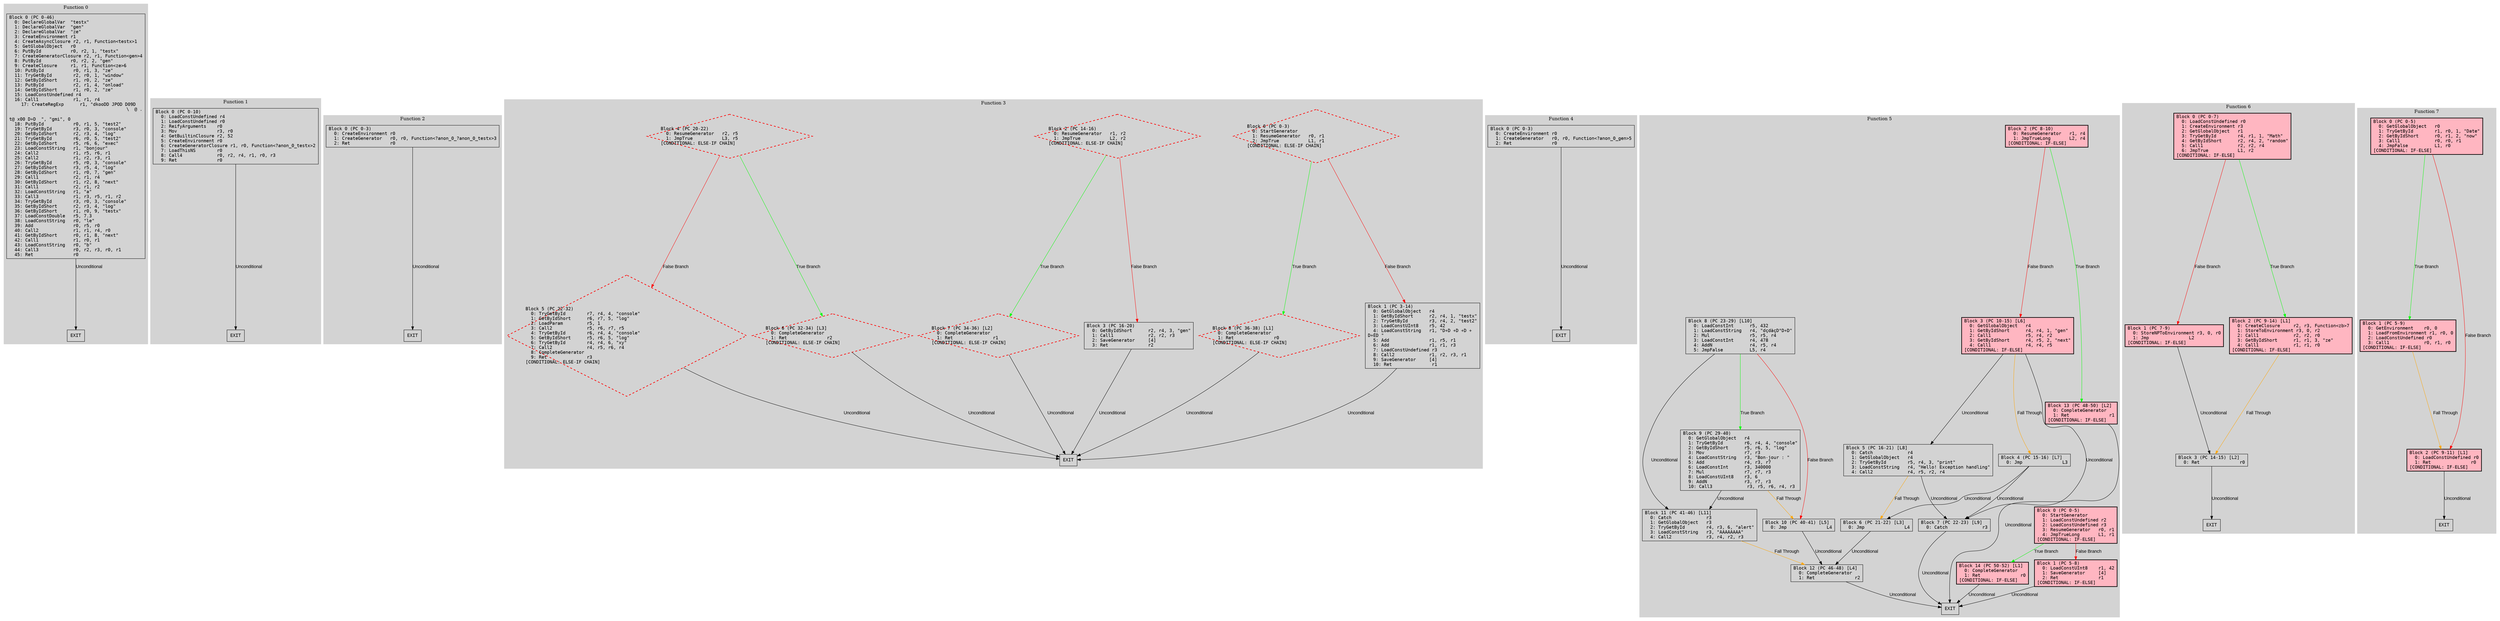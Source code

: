 digraph {
  rankdir=TB;
  node [shape=box, fontname="monospace"];
  edge [fontname="Arial"];

  subgraph cluster_function_0 {
    label = "Function 0";
    style = filled;
    color = lightgrey;

    edge [fontname="Arial"];

    f0_n0 [label="Block 0 (PC 0-46)\l  0: DeclareGlobalVar  \"testx\"\l  1: DeclareGlobalVar  \"gen\"\l  2: DeclareGlobalVar  \"ze\"\l  3: CreateEnvironment r1\l  4: CreateAsyncClosure r2, r1, Function<testx>1\l  5: GetGlobalObject   r0\l  6: PutById           r0, r2, 1, \"testx\"\l  7: CreateGeneratorClosure r2, r1, Function<gen>4\l  8: PutById           r0, r2, 2, \"gen\"\l  9: CreateClosure     r1, r1, Function<ze>6\l  10: PutById           r0, r1, 3, \"ze\"\l  11: TryGetById        r2, r0, 1, \"window\"\l  12: GetByIdShort      r1, r0, 2, \"ze\"\l  13: PutById           r2, r1, 4, \"onload\"\l  14: GetByIdShort      r1, r0, 2, \"ze\"\l  15: LoadConstUndefined r4\l  16: Call1             r1, r1, r4\l  17: CreateRegExp      r1, \"dkooDD JPOD D09D\n\\  @ .\r\n\t@ \x00 D+D  \", \"gmi\", 0\l  18: PutById           r0, r1, 5, \"test2\"\l  19: TryGetById        r3, r0, 3, \"console\"\l  20: GetByIdShort      r2, r3, 4, \"log\"\l  21: TryGetById        r6, r0, 5, \"test2\"\l  22: GetByIdShort      r5, r6, 6, \"exec\"\l  23: LoadConstString   r1, \"bonjour\"\l  24: Call2             r1, r5, r6, r1\l  25: Call2             r1, r2, r3, r1\l  26: TryGetById        r5, r0, 3, \"console\"\l  27: GetByIdShort      r3, r5, 4, \"log\"\l  28: GetByIdShort      r1, r0, 7, \"gen\"\l  29: Call1             r2, r1, r4\l  30: GetByIdShort      r1, r2, 8, \"next\"\l  31: Call1             r2, r1, r2\l  32: LoadConstString   r1, \"a\"\l  33: Call3             r1, r3, r5, r1, r2\l  34: TryGetById        r3, r0, 3, \"console\"\l  35: GetByIdShort      r2, r3, 4, \"log\"\l  36: GetByIdShort      r1, r0, 9, \"testx\"\l  37: LoadConstDouble   r5, 7.3\l  38: LoadConstString   r0, \"le\"\l  39: Add               r0, r5, r0\l  40: Call2             r1, r1, r4, r0\l  41: GetByIdShort      r0, r1, 8, \"next\"\l  42: Call1             r1, r0, r1\l  43: LoadConstString   r0, \"b\"\l  44: Call3             r0, r2, r3, r0, r1\l  45: Ret               r0\l"]
    f0_n1 [style=filled, fillcolor=lightgray, label="EXIT"]

    f0_n0 -> f0_n1 [label="Unconditional", color=black]
  }

  subgraph cluster_function_1 {
    label = "Function 1";
    style = filled;
    color = lightgrey;

    edge [fontname="Arial"];

    f1_n0 [label="Block 0 (PC 0-10)\l  0: LoadConstUndefined r4\l  1: LoadConstUndefined r0\l  2: ReifyArguments    r0\l  3: Mov               r3, r0\l  4: GetBuiltinClosure r2, 52\l  5: CreateEnvironment r0\l  6: CreateGeneratorClosure r1, r0, Function<?anon_0_testx>2\l  7: LoadThisNS        r0\l  8: Call4             r0, r2, r4, r1, r0, r3\l  9: Ret               r0\l"]
    f1_n1 [style=filled, fillcolor=lightgray, label="EXIT"]

    f1_n0 -> f1_n1 [label="Unconditional", color=black]
  }

  subgraph cluster_function_2 {
    label = "Function 2";
    style = filled;
    color = lightgrey;

    edge [fontname="Arial"];

    f2_n0 [label="Block 0 (PC 0-3)\l  0: CreateEnvironment r0\l  1: CreateGenerator   r0, r0, Function<?anon_0_?anon_0_testx>3\l  2: Ret               r0\l"]
    f2_n1 [style=filled, fillcolor=lightgray, label="EXIT"]

    f2_n0 -> f2_n1 [label="Unconditional", color=black]
  }

  subgraph cluster_function_3 {
    label = "Function 3";
    style = filled;
    color = lightgrey;

    edge [fontname="Arial"];

    f3_n0 [style=filled, fillcolor="lightcoral", shape=diamond, penwidth=2, color=red, style=dashed, label="Block 0 (PC 0-3)\l  0: StartGenerator    \l  1: ResumeGenerator   r0, r1\l  2: JmpTrue           L1, r1\l[CONDITIONAL: ELSE-IF CHAIN]\l"]
    f3_n1 [label="Block 1 (PC 3-14)\l  0: GetGlobalObject   r4\l  1: GetByIdShort      r2, r4, 1, \"testx\"\l  2: TryGetById        r3, r4, 2, \"test2\"\l  3: LoadConstUInt8    r5, 42\l  4: LoadConstString   r1, \"D+D +D +D +\lD+ÉD \"\l  5: Add               r1, r5, r1\l  6: Add               r1, r1, r3\l  7: LoadConstUndefined r3\l  8: Call2             r1, r2, r3, r1\l  9: SaveGenerator     [4]\l  10: Ret               r1\l"]
    f3_n2 [style=filled, fillcolor="lightcoral", shape=diamond, penwidth=2, color=red, style=dashed, label="Block 2 (PC 14-16)\l  0: ResumeGenerator   r1, r2\l  1: JmpTrue           L2, r2\l[CONDITIONAL: ELSE-IF CHAIN]\l"]
    f3_n3 [label="Block 3 (PC 16-20)\l  0: GetByIdShort      r2, r4, 3, \"gen\"\l  1: Call1             r2, r2, r3\l  2: SaveGenerator     [4]\l  3: Ret               r2\l"]
    f3_n4 [style=filled, fillcolor="lightcoral", shape=diamond, penwidth=2, color=red, style=dashed, label="Block 4 (PC 20-22)\l  0: ResumeGenerator   r2, r5\l  1: JmpTrue           L3, r5\l[CONDITIONAL: ELSE-IF CHAIN]\l"]
    f3_n5 [style=filled, fillcolor="lightcoral", shape=diamond, penwidth=2, color=red, style=dashed, label="Block 5 (PC 22-32)\l  0: TryGetById        r7, r4, 4, \"console\"\l  1: GetByIdShort      r6, r7, 5, \"log\"\l  2: LoadParam         r5, 1\l  3: Call2             r5, r6, r7, r5\l  4: TryGetById        r6, r4, 4, \"console\"\l  5: GetByIdShort      r5, r6, 5, \"log\"\l  6: TryGetById        r4, r4, 6, \"xy\"\l  7: Call2             r4, r5, r6, r4\l  8: CompleteGenerator \l  9: Ret               r3\l[CONDITIONAL: ELSE-IF CHAIN]\l"]
    f3_n6 [style=filled, fillcolor="lightcoral", shape=diamond, penwidth=2, color=red, style=dashed, label="Block 6 (PC 32-34) [L3]\l  0: CompleteGenerator \l  1: Ret               r2\l[CONDITIONAL: ELSE-IF CHAIN]\l"]
    f3_n7 [style=filled, fillcolor="lightcoral", shape=diamond, penwidth=2, color=red, style=dashed, label="Block 7 (PC 34-36) [L2]\l  0: CompleteGenerator \l  1: Ret               r1\l[CONDITIONAL: ELSE-IF CHAIN]\l"]
    f3_n8 [style=filled, fillcolor="lightcoral", shape=diamond, penwidth=2, color=red, style=dashed, label="Block 8 (PC 36-38) [L1]\l  0: CompleteGenerator \l  1: Ret               r0\l[CONDITIONAL: ELSE-IF CHAIN]\l"]
    f3_n9 [style=filled, fillcolor=lightgray, label="EXIT"]

    f3_n0 -> f3_n8 [label="True Branch", color=green]
    f3_n0 -> f3_n1 [label="False Branch", color=red]
    f3_n1 -> f3_n9 [label="Unconditional", color=black]
    f3_n2 -> f3_n7 [label="True Branch", color=green]
    f3_n2 -> f3_n3 [label="False Branch", color=red]
    f3_n3 -> f3_n9 [label="Unconditional", color=black]
    f3_n4 -> f3_n6 [label="True Branch", color=green]
    f3_n4 -> f3_n5 [label="False Branch", color=red]
    f3_n5 -> f3_n9 [label="Unconditional", color=black]
    f3_n6 -> f3_n9 [label="Unconditional", color=black]
    f3_n7 -> f3_n9 [label="Unconditional", color=black]
    f3_n8 -> f3_n9 [label="Unconditional", color=black]

    // Analysis Legend
    // Conditional: ELSE-IF CHAIN
  }

  subgraph cluster_function_4 {
    label = "Function 4";
    style = filled;
    color = lightgrey;

    edge [fontname="Arial"];

    f4_n0 [label="Block 0 (PC 0-3)\l  0: CreateEnvironment r0\l  1: CreateGenerator   r0, r0, Function<?anon_0_gen>5\l  2: Ret               r0\l"]
    f4_n1 [style=filled, fillcolor=lightgray, label="EXIT"]

    f4_n0 -> f4_n1 [label="Unconditional", color=black]
  }

  subgraph cluster_function_5 {
    label = "Function 5";
    style = filled;
    color = lightgrey;

    edge [fontname="Arial"];

    f5_n0 [style=filled, fillcolor="lightpink", shape=box, penwidth=2, color=black, label="Block 0 (PC 0-5)\l  0: StartGenerator    \l  1: LoadConstUndefined r2\l  2: LoadConstUndefined r3\l  3: ResumeGenerator   r0, r1\l  4: JmpTrueLong       L1, r1\l[CONDITIONAL: IF-ELSE]\l"]
    f5_n1 [style=filled, fillcolor="lightpink", shape=box, penwidth=2, color=black, label="Block 1 (PC 5-8)\l  0: LoadConstUInt8    r1, 42\l  1: SaveGenerator     [4]\l  2: Ret               r1\l[CONDITIONAL: IF-ELSE]\l"]
    f5_n2 [style=filled, fillcolor="lightpink", shape=box, penwidth=2, color=black, label="Block 2 (PC 8-10)\l  0: ResumeGenerator   r1, r4\l  1: JmpTrueLong       L2, r4\l[CONDITIONAL: IF-ELSE]\l"]
    f5_n3 [style=filled, fillcolor="lightpink", shape=box, penwidth=2, color=black, label="Block 3 (PC 10-15) [L6]\l  0: GetGlobalObject   r4\l  1: GetByIdShort      r4, r4, 1, \"gen\"\l  2: Call1             r5, r4, r2\l  3: GetByIdShort      r4, r5, 2, \"next\"\l  4: Call1             r4, r4, r5\l[CONDITIONAL: IF-ELSE]\l"]
    f5_n4 [label="Block 4 (PC 15-16) [L7]\l  0: Jmp               L3\l"]
    f5_n5 [label="Block 5 (PC 16-21) [L8]\l  0: Catch             r4\l  1: GetGlobalObject   r4\l  2: TryGetById        r5, r4, 3, \"print\"\l  3: LoadConstString   r4, \"Hello! Exception handling\"\l  4: Call2             r4, r5, r2, r4\l"]
    f5_n6 [label="Block 6 (PC 21-22) [L3]\l  0: Jmp               L4\l"]
    f5_n7 [label="Block 7 (PC 22-23) [L9]\l  0: Catch             r3\l"]
    f5_n8 [label="Block 8 (PC 23-29) [L10]\l  0: LoadConstInt      r5, 432\l  1: LoadConstString   r4, \"dçdàçD°D+D\"\l  2: Mul               r5, r5, r4\l  3: LoadConstInt      r4, 478\l  4: AddN              r4, r5, r4\l  5: JmpFalse          L5, r4\l"]
    f5_n9 [label="Block 9 (PC 29-40)\l  0: GetGlobalObject   r4\l  1: TryGetById        r6, r4, 4, \"console\"\l  2: GetByIdShort      r5, r6, 5, \"log\"\l  3: Mov               r7, r3\l  4: LoadConstString   r3, \"Bon-jour : \"\l  5: Add               r4, r3, r7\l  6: LoadConstInt      r3, 340000\l  7: Mul               r7, r7, r3\l  8: LoadConstUInt8    r3, 6\l  9: AddN              r3, r7, r3\l  10: Call3             r3, r5, r6, r4, r3\l"]
    f5_n10 [label="Block 10 (PC 40-41) [L5]\l  0: Jmp               L4\l"]
    f5_n11 [label="Block 11 (PC 41-46) [L11]\l  0: Catch             r3\l  1: GetGlobalObject   r3\l  2: TryGetById        r4, r3, 6, \"alert\"\l  3: LoadConstString   r3, \"AAAAAAAA\"\l  4: Call2             r3, r4, r2, r3\l"]
    f5_n12 [label="Block 12 (PC 46-48) [L4]\l  0: CompleteGenerator \l  1: Ret               r2\l"]
    f5_n13 [style=filled, fillcolor="lightpink", shape=box, penwidth=2, color=black, label="Block 13 (PC 48-50) [L2]\l  0: CompleteGenerator \l  1: Ret               r1\l[CONDITIONAL: IF-ELSE]\l"]
    f5_n14 [style=filled, fillcolor="lightpink", shape=box, penwidth=2, color=black, label="Block 14 (PC 50-52) [L1]\l  0: CompleteGenerator \l  1: Ret               r0\l[CONDITIONAL: IF-ELSE]\l"]
    f5_n15 [style=filled, fillcolor=lightgray, label="EXIT"]

    f5_n0 -> f5_n14 [label="True Branch", color=green]
    f5_n0 -> f5_n1 [label="False Branch", color=red]
    f5_n1 -> f5_n15 [label="Unconditional", color=black]
    f5_n2 -> f5_n13 [label="True Branch", color=green]
    f5_n2 -> f5_n3 [label="False Branch", color=red]
    f5_n3 -> f5_n4 [label="Fall Through", color=orange]
    f5_n4 -> f5_n6 [label="Unconditional", color=black]
    f5_n5 -> f5_n6 [label="Fall Through", color=orange]
    f5_n6 -> f5_n12 [label="Unconditional", color=black]
    f5_n7 -> f5_n15 [label="Unconditional", color=black]
    f5_n8 -> f5_n10 [label="False Branch", color=red]
    f5_n8 -> f5_n9 [label="True Branch", color=green]
    f5_n9 -> f5_n10 [label="Fall Through", color=orange]
    f5_n10 -> f5_n12 [label="Unconditional", color=black]
    f5_n11 -> f5_n12 [label="Fall Through", color=orange]
    f5_n12 -> f5_n15 [label="Unconditional", color=black]
    f5_n13 -> f5_n15 [label="Unconditional", color=black]
    f5_n14 -> f5_n15 [label="Unconditional", color=black]
    f5_n3 -> f5_n5 [label="Unconditional", color=black]
    f5_n3 -> f5_n7 [label="Unconditional", color=black]
    f5_n4 -> f5_n7 [label="Unconditional", color=black]
    f5_n5 -> f5_n7 [label="Unconditional", color=black]
    f5_n8 -> f5_n11 [label="Unconditional", color=black]
    f5_n9 -> f5_n11 [label="Unconditional", color=black]

    // Analysis Legend
    // Conditional: IF-ELSE
  }

  subgraph cluster_function_6 {
    label = "Function 6";
    style = filled;
    color = lightgrey;

    edge [fontname="Arial"];

    f6_n0 [style=filled, fillcolor="lightpink", shape=box, penwidth=2, color=black, label="Block 0 (PC 0-7)\l  0: LoadConstUndefined r0\l  1: CreateEnvironment r3\l  2: GetGlobalObject   r1\l  3: TryGetById        r4, r1, 1, \"Math\"\l  4: GetByIdShort      r2, r4, 2, \"random\"\l  5: Call1             r2, r2, r4\l  6: JmpTrue           L1, r2\l[CONDITIONAL: IF-ELSE]\l"]
    f6_n1 [style=filled, fillcolor="lightpink", shape=box, penwidth=2, color=black, label="Block 1 (PC 7-9)\l  0: StoreNPToEnvironment r3, 0, r0\l  1: Jmp               L2\l[CONDITIONAL: IF-ELSE]\l"]
    f6_n2 [style=filled, fillcolor="lightpink", shape=box, penwidth=2, color=black, label="Block 2 (PC 9-14) [L1]\l  0: CreateClosure     r2, r3, Function<zb>7\l  1: StoreToEnvironment r3, 0, r2\l  2: Call1             r2, r2, r0\l  3: GetByIdShort      r1, r1, 3, \"ze\"\l  4: Call1             r1, r1, r0\l[CONDITIONAL: IF-ELSE]\l"]
    f6_n3 [label="Block 3 (PC 14-15) [L2]\l  0: Ret               r0\l"]
    f6_n4 [style=filled, fillcolor=lightgray, label="EXIT"]

    f6_n0 -> f6_n2 [label="True Branch", color=green]
    f6_n0 -> f6_n1 [label="False Branch", color=red]
    f6_n1 -> f6_n3 [label="Unconditional", color=black]
    f6_n2 -> f6_n3 [label="Fall Through", color=orange]
    f6_n3 -> f6_n4 [label="Unconditional", color=black]

    // Analysis Legend
    // Conditional: IF-ELSE
  }

  subgraph cluster_function_7 {
    label = "Function 7";
    style = filled;
    color = lightgrey;

    edge [fontname="Arial"];

    f7_n0 [style=filled, fillcolor="lightpink", shape=box, penwidth=2, color=black, label="Block 0 (PC 0-5)\l  0: GetGlobalObject   r0\l  1: TryGetById        r1, r0, 1, \"Date\"\l  2: GetByIdShort      r0, r1, 2, \"now\"\l  3: Call1             r0, r0, r1\l  4: JmpFalse          L1, r0\l[CONDITIONAL: IF-ELSE]\l"]
    f7_n1 [style=filled, fillcolor="lightpink", shape=box, penwidth=2, color=black, label="Block 1 (PC 5-9)\l  0: GetEnvironment    r0, 0\l  1: LoadFromEnvironment r1, r0, 0\l  2: LoadConstUndefined r0\l  3: Call1             r0, r1, r0\l[CONDITIONAL: IF-ELSE]\l"]
    f7_n2 [style=filled, fillcolor="lightpink", shape=box, penwidth=2, color=black, label="Block 2 (PC 9-11) [L1]\l  0: LoadConstUndefined r0\l  1: Ret               r0\l[CONDITIONAL: IF-ELSE]\l"]
    f7_n3 [style=filled, fillcolor=lightgray, label="EXIT"]

    f7_n0 -> f7_n2 [label="False Branch", color=red]
    f7_n0 -> f7_n1 [label="True Branch", color=green]
    f7_n1 -> f7_n2 [label="Fall Through", color=orange]
    f7_n2 -> f7_n3 [label="Unconditional", color=black]

    // Analysis Legend
    // Conditional: IF-ELSE
  }

}
